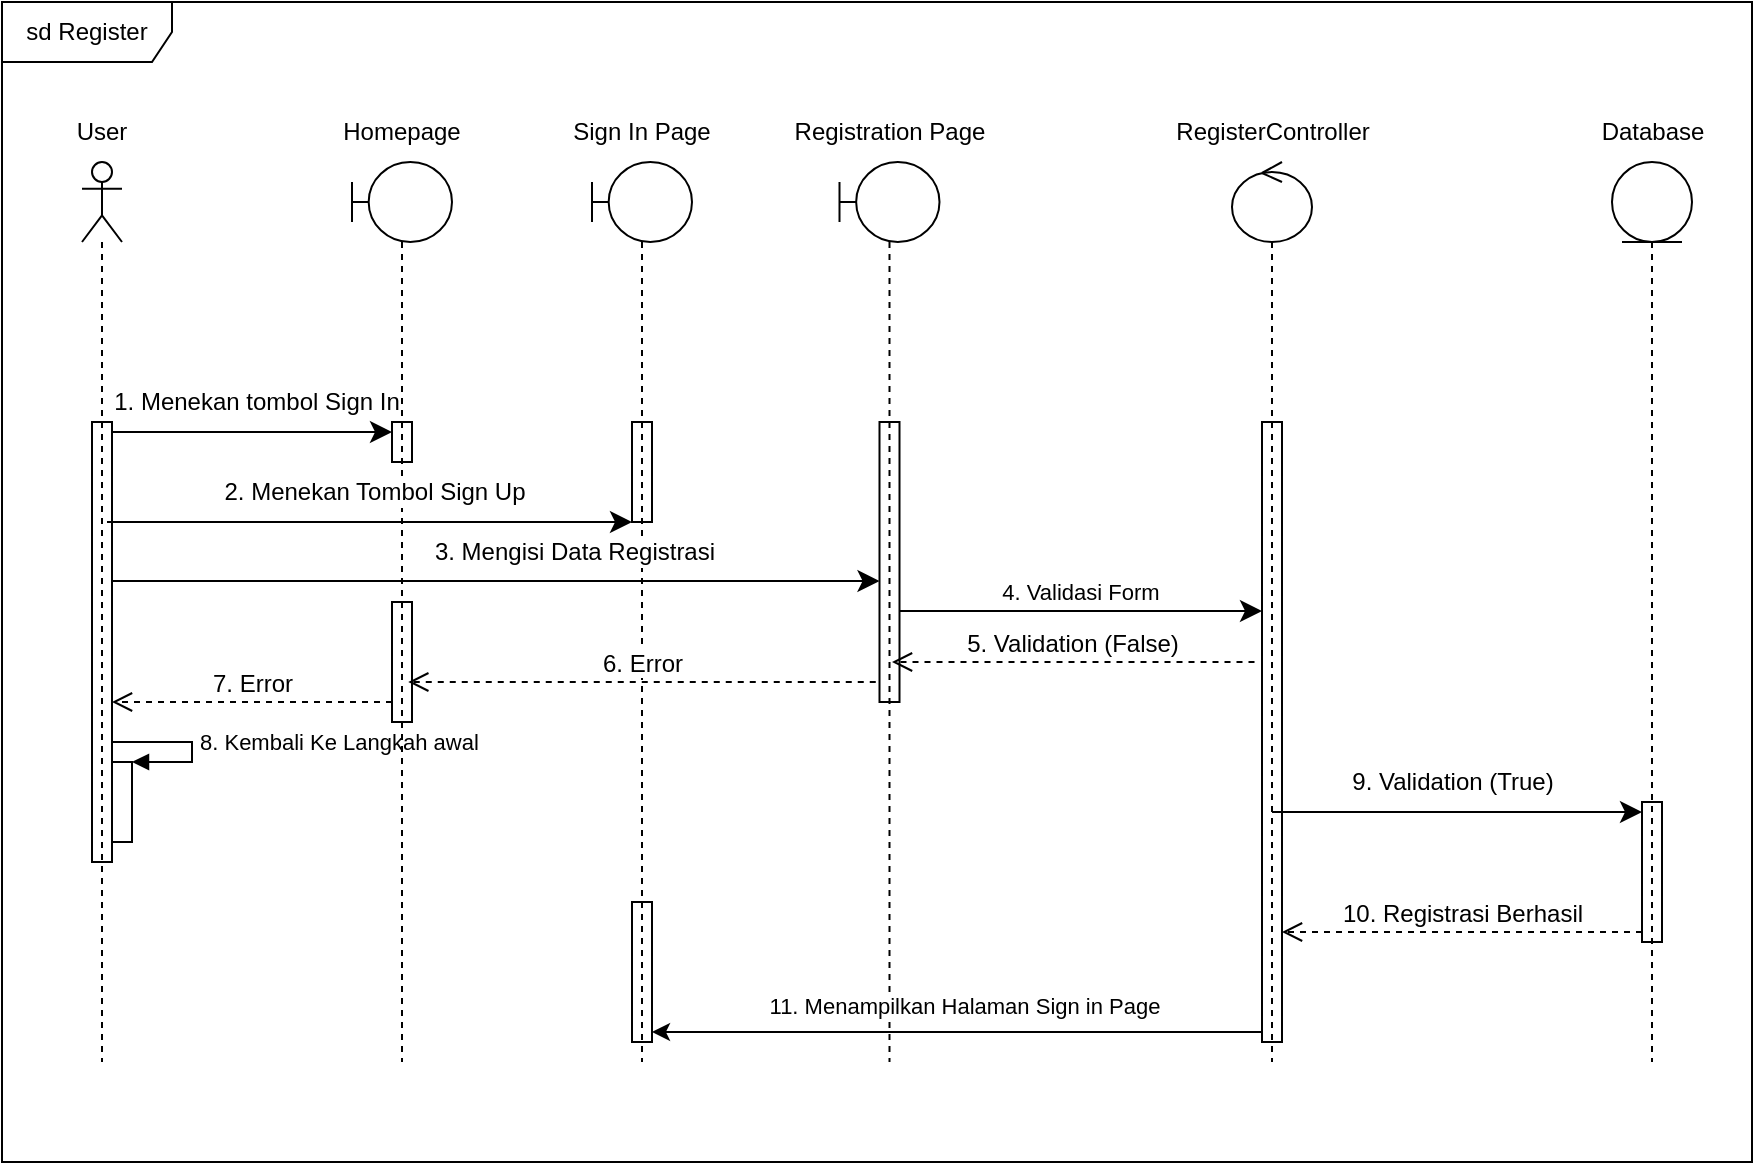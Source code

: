 <mxfile version="26.2.12" pages="4">
  <diagram name="Page-1" id="TAQnq3kzfneEbVBHUY5p">
    <mxGraphModel dx="1291" dy="715" grid="1" gridSize="10" guides="1" tooltips="1" connect="1" arrows="1" fold="1" page="1" pageScale="1" pageWidth="850" pageHeight="1100" math="0" shadow="0">
      <root>
        <mxCell id="0" />
        <mxCell id="1" parent="0" />
        <mxCell id="DA4GCvWIFsiB6wBwoX66-12" value="" style="shape=umlLifeline;perimeter=lifelinePerimeter;whiteSpace=wrap;html=1;container=1;dropTarget=0;collapsible=0;recursiveResize=0;outlineConnect=0;portConstraint=eastwest;newEdgeStyle={&quot;curved&quot;:0,&quot;rounded&quot;:0};participant=umlBoundary;strokeColor=light-dark(#000000,#000000);fillColor=none;" parent="1" vertex="1">
          <mxGeometry x="300" y="190" width="50" height="450" as="geometry" />
        </mxCell>
        <mxCell id="DA4GCvWIFsiB6wBwoX66-14" value="" style="html=1;points=[[0,0,0,0,5],[0,1,0,0,-5],[1,0,0,0,5],[1,1,0,0,-5]];perimeter=orthogonalPerimeter;outlineConnect=0;targetShapes=umlLifeline;portConstraint=eastwest;newEdgeStyle={&quot;curved&quot;:0,&quot;rounded&quot;:0};fillColor=none;" parent="DA4GCvWIFsiB6wBwoX66-12" vertex="1">
          <mxGeometry x="20" y="130" width="10" height="50" as="geometry" />
        </mxCell>
        <mxCell id="Kd7_n3Mi1dB5_8vD8Iv0-19" value="" style="shape=umlLifeline;perimeter=lifelinePerimeter;whiteSpace=wrap;html=1;container=1;dropTarget=0;collapsible=0;recursiveResize=0;outlineConnect=0;portConstraint=eastwest;newEdgeStyle={&quot;curved&quot;:0,&quot;rounded&quot;:0};participant=umlActor;strokeColor=light-dark(#000000,#000000);fillColor=none;" parent="1" vertex="1">
          <mxGeometry x="45" y="190" width="20" height="450" as="geometry" />
        </mxCell>
        <mxCell id="iQeLM1-3DoPmlmmyjXH5-2" value="sd Register" style="shape=umlFrame;whiteSpace=wrap;html=1;pointerEvents=0;width=85;height=30;strokeColor=light-dark(#000000,#000000);fontColor=light-dark(#000000,#FFFFFF);movable=1;resizable=1;rotatable=1;deletable=1;editable=1;locked=0;connectable=1;" parent="1" vertex="1">
          <mxGeometry x="5" y="110" width="875" height="580" as="geometry" />
        </mxCell>
        <mxCell id="iOsQXkImb65fX7CqrOVJ-7" style="edgeStyle=none;curved=0;rounded=0;orthogonalLoop=1;jettySize=auto;html=1;fontSize=12;startSize=8;endSize=8;fontColor=light-dark(#000000,#000000);strokeColor=light-dark(#000000,#000000);" parent="1" edge="1">
          <mxGeometry relative="1" as="geometry">
            <mxPoint x="60" y="399.5" as="sourcePoint" />
            <mxPoint x="443.75" y="399.5" as="targetPoint" />
          </mxGeometry>
        </mxCell>
        <mxCell id="iOsQXkImb65fX7CqrOVJ-8" value="3. Mengisi Data Registrasi" style="edgeLabel;html=1;align=center;verticalAlign=middle;resizable=0;points=[];fontSize=12;fontColor=light-dark(#000000,#000000);labelBackgroundColor=light-dark(#FFFFFF,#FFFFFF);" parent="iOsQXkImb65fX7CqrOVJ-7" vertex="1" connectable="0">
          <mxGeometry x="0.018" y="-2" relative="1" as="geometry">
            <mxPoint x="35" y="-17" as="offset" />
          </mxGeometry>
        </mxCell>
        <mxCell id="iQeLM1-3DoPmlmmyjXH5-4" value="" style="html=1;points=[[0,0,0,0,5],[0,1,0,0,-5],[1,0,0,0,5],[1,1,0,0,-5]];perimeter=orthogonalPerimeter;outlineConnect=0;targetShapes=umlLifeline;portConstraint=eastwest;newEdgeStyle={&quot;curved&quot;:0,&quot;rounded&quot;:0};strokeColor=light-dark(#000000,#000000);fillColor=none;" parent="1" vertex="1">
          <mxGeometry x="50" y="320" width="10" height="220" as="geometry" />
        </mxCell>
        <mxCell id="iQeLM1-3DoPmlmmyjXH5-12" value="" style="shape=umlLifeline;perimeter=lifelinePerimeter;whiteSpace=wrap;html=1;container=1;dropTarget=0;collapsible=0;recursiveResize=0;outlineConnect=0;portConstraint=eastwest;newEdgeStyle={&quot;curved&quot;:0,&quot;rounded&quot;:0};participant=umlBoundary;strokeColor=light-dark(#000000,#000000);fillColor=none;" parent="1" vertex="1">
          <mxGeometry x="423.75" y="190" width="50" height="450" as="geometry" />
        </mxCell>
        <mxCell id="iOsQXkImb65fX7CqrOVJ-1" value="" style="html=1;points=[[0,0,0,0,5],[0,1,0,0,-5],[1,0,0,0,5],[1,1,0,0,-5]];perimeter=orthogonalPerimeter;outlineConnect=0;targetShapes=umlLifeline;portConstraint=eastwest;newEdgeStyle={&quot;curved&quot;:0,&quot;rounded&quot;:0};fillColor=none;" parent="iQeLM1-3DoPmlmmyjXH5-12" vertex="1">
          <mxGeometry x="20" y="130" width="10" height="140" as="geometry" />
        </mxCell>
        <mxCell id="iOsQXkImb65fX7CqrOVJ-4" value="Registration Page" style="text;html=1;align=center;verticalAlign=middle;whiteSpace=wrap;rounded=0;fontColor=light-dark(#000000,#000000);" parent="1" vertex="1">
          <mxGeometry x="400" y="160" width="97.5" height="30" as="geometry" />
        </mxCell>
        <mxCell id="iOsQXkImb65fX7CqrOVJ-6" value="RegisterController" style="text;html=1;align=center;verticalAlign=middle;whiteSpace=wrap;rounded=0;fontColor=light-dark(#000000,#000000);" parent="1" vertex="1">
          <mxGeometry x="593.75" y="160" width="92.5" height="30" as="geometry" />
        </mxCell>
        <mxCell id="iOsQXkImb65fX7CqrOVJ-9" style="edgeStyle=none;curved=0;rounded=0;orthogonalLoop=1;jettySize=auto;html=1;fontSize=12;startSize=8;endSize=8;strokeColor=light-dark(#000000,#000000);fontColor=light-dark(#000000,#000000);labelBackgroundColor=light-dark(#FFFFFF,#FFFFFF);" parent="1" edge="1">
          <mxGeometry relative="1" as="geometry">
            <mxPoint x="453.75" y="414.5" as="sourcePoint" />
            <mxPoint x="635" y="414.5" as="targetPoint" />
          </mxGeometry>
        </mxCell>
        <mxCell id="Kd7_n3Mi1dB5_8vD8Iv0-7" value="4. Validasi Form" style="edgeLabel;html=1;align=center;verticalAlign=middle;resizable=0;points=[];fontColor=light-dark(#000000,#000000);labelBackgroundColor=light-dark(#FFFFFF,#FFFFFF);" parent="iOsQXkImb65fX7CqrOVJ-9" vertex="1" connectable="0">
          <mxGeometry x="-0.084" y="1" relative="1" as="geometry">
            <mxPoint x="7" y="-9" as="offset" />
          </mxGeometry>
        </mxCell>
        <mxCell id="iOsQXkImb65fX7CqrOVJ-17" value="5. Validation (False)" style="html=1;verticalAlign=bottom;endArrow=open;dashed=1;endSize=8;curved=0;rounded=0;fontSize=12;fontColor=light-dark(#000000,#000000);labelBackgroundColor=light-dark(#FFFFFF,#FFFFFF);strokeColor=light-dark(#000000,#000000);" parent="1" edge="1">
          <mxGeometry x="0.002" relative="1" as="geometry">
            <mxPoint x="631.25" y="440" as="sourcePoint" />
            <mxPoint x="450" y="440" as="targetPoint" />
            <mxPoint as="offset" />
          </mxGeometry>
        </mxCell>
        <mxCell id="iOsQXkImb65fX7CqrOVJ-21" style="edgeStyle=none;curved=0;rounded=0;orthogonalLoop=1;jettySize=auto;html=1;fontSize=12;startSize=8;endSize=8;entryX=0;entryY=0;entryDx=0;entryDy=5;entryPerimeter=0;fontColor=light-dark(#000000,#000000);labelBackgroundColor=light-dark(#FFFFFF,#FFFFFF);strokeColor=light-dark(#000000,#000000);" parent="1" source="Kd7_n3Mi1dB5_8vD8Iv0-3" target="Kd7_n3Mi1dB5_8vD8Iv0-5" edge="1">
          <mxGeometry relative="1" as="geometry">
            <mxPoint x="673.75" y="520" as="sourcePoint" />
            <mxPoint x="908.25" y="520" as="targetPoint" />
          </mxGeometry>
        </mxCell>
        <mxCell id="iOsQXkImb65fX7CqrOVJ-22" value="9. Validation (True)" style="edgeLabel;html=1;align=center;verticalAlign=middle;resizable=0;points=[];fontSize=12;labelBackgroundColor=light-dark(#FFFFFF,#FFFFFF);fontColor=light-dark(#000000,#000000);" parent="iOsQXkImb65fX7CqrOVJ-21" vertex="1" connectable="0">
          <mxGeometry x="-0.096" y="-1" relative="1" as="geometry">
            <mxPoint x="6" y="-16" as="offset" />
          </mxGeometry>
        </mxCell>
        <mxCell id="iOsQXkImb65fX7CqrOVJ-23" value="10. Registrasi Berhasil" style="html=1;verticalAlign=bottom;endArrow=open;dashed=1;endSize=8;curved=0;rounded=0;fontSize=12;exitX=0;exitY=1;exitDx=0;exitDy=-5;exitPerimeter=0;strokeColor=light-dark(#000000,#000000);fontColor=light-dark(#000000,#000000);labelBackgroundColor=light-dark(#FFFFFF,#FFFFFF);" parent="1" source="Kd7_n3Mi1dB5_8vD8Iv0-5" target="Kd7_n3Mi1dB5_8vD8Iv0-6" edge="1">
          <mxGeometry relative="1" as="geometry">
            <mxPoint x="913.75" y="560" as="sourcePoint" />
            <mxPoint x="773.75" y="560" as="targetPoint" />
          </mxGeometry>
        </mxCell>
        <mxCell id="iOsQXkImb65fX7CqrOVJ-29" value="7. Error" style="html=1;verticalAlign=bottom;endArrow=open;dashed=1;endSize=8;curved=0;rounded=0;fontSize=12;strokeColor=light-dark(#000000,#000000);fontColor=light-dark(#000000,#000000);labelBackgroundColor=light-dark(#FFFFFF,#FFFFFF);" parent="1" edge="1">
          <mxGeometry relative="1" as="geometry">
            <mxPoint x="200" y="460" as="sourcePoint" />
            <mxPoint x="60" y="460" as="targetPoint" />
          </mxGeometry>
        </mxCell>
        <mxCell id="Kd7_n3Mi1dB5_8vD8Iv0-1" value="" style="html=1;points=[[0,0,0,0,5],[0,1,0,0,-5],[1,0,0,0,5],[1,1,0,0,-5]];perimeter=orthogonalPerimeter;outlineConnect=0;targetShapes=umlLifeline;portConstraint=eastwest;newEdgeStyle={&quot;curved&quot;:0,&quot;rounded&quot;:0};strokeColor=light-dark(#000000,#000000);" parent="1" vertex="1">
          <mxGeometry x="60" y="490" width="10" height="40" as="geometry" />
        </mxCell>
        <mxCell id="Kd7_n3Mi1dB5_8vD8Iv0-2" value="8. Kembali Ke Langkah awal" style="html=1;align=left;spacingLeft=2;endArrow=block;rounded=0;edgeStyle=orthogonalEdgeStyle;curved=0;rounded=0;fontColor=light-dark(#000000,#000000);labelBackgroundColor=light-dark(#FFFFFF,#FFFFFF);strokeColor=light-dark(#000000,#000000);" parent="1" edge="1">
          <mxGeometry relative="1" as="geometry">
            <mxPoint x="60" y="480" as="sourcePoint" />
            <Array as="points">
              <mxPoint x="100" y="480" />
              <mxPoint x="100" y="490" />
            </Array>
            <mxPoint x="70" y="490" as="targetPoint" />
          </mxGeometry>
        </mxCell>
        <mxCell id="Kd7_n3Mi1dB5_8vD8Iv0-3" value="" style="shape=umlLifeline;perimeter=lifelinePerimeter;whiteSpace=wrap;html=1;container=1;dropTarget=0;collapsible=0;recursiveResize=0;outlineConnect=0;portConstraint=eastwest;newEdgeStyle={&quot;curved&quot;:0,&quot;rounded&quot;:0};participant=umlControl;strokeColor=light-dark(#000000,#000000);fillColor=none;" parent="1" vertex="1">
          <mxGeometry x="620" y="190" width="40" height="450" as="geometry" />
        </mxCell>
        <mxCell id="Kd7_n3Mi1dB5_8vD8Iv0-6" value="" style="html=1;points=[[0,0,0,0,5],[0,1,0,0,-5],[1,0,0,0,5],[1,1,0,0,-5]];perimeter=orthogonalPerimeter;outlineConnect=0;targetShapes=umlLifeline;portConstraint=eastwest;newEdgeStyle={&quot;curved&quot;:0,&quot;rounded&quot;:0};strokeColor=light-dark(#000000,#000000);fillColor=none;" parent="Kd7_n3Mi1dB5_8vD8Iv0-3" vertex="1">
          <mxGeometry x="15" y="130" width="10" height="310" as="geometry" />
        </mxCell>
        <mxCell id="Kd7_n3Mi1dB5_8vD8Iv0-4" value="" style="shape=umlLifeline;perimeter=lifelinePerimeter;whiteSpace=wrap;html=1;container=1;dropTarget=0;collapsible=0;recursiveResize=0;outlineConnect=0;portConstraint=eastwest;newEdgeStyle={&quot;curved&quot;:0,&quot;rounded&quot;:0};participant=umlEntity;strokeColor=light-dark(#000000,#000000);fillColor=none;" parent="1" vertex="1">
          <mxGeometry x="810" y="190" width="40" height="450" as="geometry" />
        </mxCell>
        <mxCell id="Kd7_n3Mi1dB5_8vD8Iv0-5" value="" style="html=1;points=[[0,0,0,0,5],[0,1,0,0,-5],[1,0,0,0,5],[1,1,0,0,-5]];perimeter=orthogonalPerimeter;outlineConnect=0;targetShapes=umlLifeline;portConstraint=eastwest;newEdgeStyle={&quot;curved&quot;:0,&quot;rounded&quot;:0};strokeColor=light-dark(#000000,#000000);fillColor=none;" parent="Kd7_n3Mi1dB5_8vD8Iv0-4" vertex="1">
          <mxGeometry x="15" y="320" width="10" height="70" as="geometry" />
        </mxCell>
        <mxCell id="Kd7_n3Mi1dB5_8vD8Iv0-8" value="Database" style="text;html=1;align=center;verticalAlign=middle;whiteSpace=wrap;rounded=0;fontColor=light-dark(#000000,#000000);" parent="1" vertex="1">
          <mxGeometry x="783.75" y="160" width="92.5" height="30" as="geometry" />
        </mxCell>
        <mxCell id="Kd7_n3Mi1dB5_8vD8Iv0-16" style="edgeStyle=orthogonalEdgeStyle;rounded=0;orthogonalLoop=1;jettySize=auto;html=1;curved=0;exitX=0;exitY=1;exitDx=0;exitDy=-5;exitPerimeter=0;entryX=1;entryY=1;entryDx=0;entryDy=-5;entryPerimeter=0;strokeColor=light-dark(#000000,#000000);" parent="1" source="Kd7_n3Mi1dB5_8vD8Iv0-6" target="Nq0-rY1Qn34CHEfjGjPh-2" edge="1">
          <mxGeometry relative="1" as="geometry" />
        </mxCell>
        <mxCell id="Kd7_n3Mi1dB5_8vD8Iv0-18" value="11. Menampilkan Halaman Sign in Page" style="edgeLabel;html=1;align=center;verticalAlign=middle;resizable=0;points=[];labelBackgroundColor=light-dark(#FFFFFF,#FFFFFF);fontColor=light-dark(#000000,#000000);" parent="Kd7_n3Mi1dB5_8vD8Iv0-16" vertex="1" connectable="0">
          <mxGeometry x="0.008" y="1" relative="1" as="geometry">
            <mxPoint x="4" y="-14" as="offset" />
          </mxGeometry>
        </mxCell>
        <mxCell id="Kd7_n3Mi1dB5_8vD8Iv0-20" value="User" style="text;html=1;align=center;verticalAlign=middle;whiteSpace=wrap;rounded=0;fontColor=light-dark(#000000,#000000);" parent="1" vertex="1">
          <mxGeometry x="6.25" y="160" width="97.5" height="30" as="geometry" />
        </mxCell>
        <mxCell id="DA4GCvWIFsiB6wBwoX66-1" value="" style="shape=umlLifeline;perimeter=lifelinePerimeter;whiteSpace=wrap;html=1;container=1;dropTarget=0;collapsible=0;recursiveResize=0;outlineConnect=0;portConstraint=eastwest;newEdgeStyle={&quot;curved&quot;:0,&quot;rounded&quot;:0};participant=umlBoundary;strokeColor=light-dark(#000000,#000000);fillColor=none;" parent="1" vertex="1">
          <mxGeometry x="180" y="190" width="50" height="450" as="geometry" />
        </mxCell>
        <mxCell id="DA4GCvWIFsiB6wBwoX66-2" value="" style="html=1;points=[[0,0,0,0,5],[0,1,0,0,-5],[1,0,0,0,5],[1,1,0,0,-5]];perimeter=orthogonalPerimeter;outlineConnect=0;targetShapes=umlLifeline;portConstraint=eastwest;newEdgeStyle={&quot;curved&quot;:0,&quot;rounded&quot;:0};fillColor=none;" parent="DA4GCvWIFsiB6wBwoX66-1" vertex="1">
          <mxGeometry x="20" y="220" width="10" height="60" as="geometry" />
        </mxCell>
        <mxCell id="DA4GCvWIFsiB6wBwoX66-4" value="" style="html=1;points=[[0,0,0,0,5],[0,1,0,0,-5],[1,0,0,0,5],[1,1,0,0,-5]];perimeter=orthogonalPerimeter;outlineConnect=0;targetShapes=umlLifeline;portConstraint=eastwest;newEdgeStyle={&quot;curved&quot;:0,&quot;rounded&quot;:0};fillColor=none;" parent="DA4GCvWIFsiB6wBwoX66-1" vertex="1">
          <mxGeometry x="20" y="130" width="10" height="20" as="geometry" />
        </mxCell>
        <mxCell id="DA4GCvWIFsiB6wBwoX66-3" value="6. Error" style="html=1;verticalAlign=bottom;endArrow=open;dashed=1;endSize=8;curved=0;rounded=0;fontSize=12;strokeColor=light-dark(#000000,#000000);fontColor=light-dark(#000000,#000000);labelBackgroundColor=light-dark(#FFFFFF,#FFFFFF);" parent="1" edge="1">
          <mxGeometry relative="1" as="geometry">
            <mxPoint x="441.88" y="450" as="sourcePoint" />
            <mxPoint x="208.13" y="450" as="targetPoint" />
          </mxGeometry>
        </mxCell>
        <mxCell id="DA4GCvWIFsiB6wBwoX66-5" style="edgeStyle=none;curved=0;rounded=0;orthogonalLoop=1;jettySize=auto;html=1;fontSize=12;startSize=8;endSize=8;fontColor=light-dark(#000000,#000000);strokeColor=light-dark(#000000,#000000);exitX=1;exitY=0;exitDx=0;exitDy=5;exitPerimeter=0;entryX=0;entryY=0;entryDx=0;entryDy=5;entryPerimeter=0;" parent="1" source="iQeLM1-3DoPmlmmyjXH5-4" target="DA4GCvWIFsiB6wBwoX66-4" edge="1">
          <mxGeometry relative="1" as="geometry">
            <mxPoint x="80" y="330" as="sourcePoint" />
            <mxPoint x="180" y="340" as="targetPoint" />
          </mxGeometry>
        </mxCell>
        <mxCell id="DA4GCvWIFsiB6wBwoX66-6" value="1. Menekan tombol Sign In" style="edgeLabel;html=1;align=center;verticalAlign=middle;resizable=0;points=[];fontSize=12;fontColor=light-dark(#000000,#000000);labelBackgroundColor=light-dark(#FFFFFF,#FFFFFF);" parent="DA4GCvWIFsiB6wBwoX66-5" vertex="1" connectable="0">
          <mxGeometry x="0.018" y="-2" relative="1" as="geometry">
            <mxPoint y="-17" as="offset" />
          </mxGeometry>
        </mxCell>
        <mxCell id="DA4GCvWIFsiB6wBwoX66-7" value="Homepage" style="text;html=1;align=center;verticalAlign=middle;whiteSpace=wrap;rounded=0;fontColor=light-dark(#000000,#000000);" parent="1" vertex="1">
          <mxGeometry x="156.25" y="160" width="97.5" height="30" as="geometry" />
        </mxCell>
        <mxCell id="DA4GCvWIFsiB6wBwoX66-15" value="Sign In Page" style="text;html=1;align=center;verticalAlign=middle;whiteSpace=wrap;rounded=0;fontColor=light-dark(#000000,#000000);" parent="1" vertex="1">
          <mxGeometry x="276.25" y="160" width="97.5" height="30" as="geometry" />
        </mxCell>
        <mxCell id="DA4GCvWIFsiB6wBwoX66-16" style="edgeStyle=none;curved=0;rounded=0;orthogonalLoop=1;jettySize=auto;html=1;fontSize=12;startSize=8;endSize=8;fontColor=light-dark(#000000,#000000);strokeColor=light-dark(#000000,#000000);" parent="1" target="DA4GCvWIFsiB6wBwoX66-14" edge="1">
          <mxGeometry relative="1" as="geometry">
            <mxPoint x="57.5" y="370" as="sourcePoint" />
            <mxPoint x="352.5" y="370" as="targetPoint" />
          </mxGeometry>
        </mxCell>
        <mxCell id="DA4GCvWIFsiB6wBwoX66-17" value="2. Menekan Tombol Sign Up" style="edgeLabel;html=1;align=center;verticalAlign=middle;resizable=0;points=[];fontSize=12;fontColor=light-dark(#000000,#000000);labelBackgroundColor=light-dark(#FFFFFF,#FFFFFF);" parent="DA4GCvWIFsiB6wBwoX66-16" vertex="1" connectable="0">
          <mxGeometry x="0.018" y="-2" relative="1" as="geometry">
            <mxPoint y="-17" as="offset" />
          </mxGeometry>
        </mxCell>
        <mxCell id="Nq0-rY1Qn34CHEfjGjPh-2" value="" style="html=1;points=[[0,0,0,0,5],[0,1,0,0,-5],[1,0,0,0,5],[1,1,0,0,-5]];perimeter=orthogonalPerimeter;outlineConnect=0;targetShapes=umlLifeline;portConstraint=eastwest;newEdgeStyle={&quot;curved&quot;:0,&quot;rounded&quot;:0};strokeColor=light-dark(#000000,#000000);fillColor=none;" vertex="1" parent="1">
          <mxGeometry x="320" y="560" width="10" height="70" as="geometry" />
        </mxCell>
      </root>
    </mxGraphModel>
  </diagram>
  <diagram id="XL3WPjAu-VKslVZOJtTs" name="Page-2">
    <mxGraphModel dx="939" dy="1097" grid="1" gridSize="10" guides="1" tooltips="1" connect="1" arrows="1" fold="1" page="1" pageScale="1" pageWidth="850" pageHeight="1100" math="0" shadow="0">
      <root>
        <mxCell id="0" />
        <mxCell id="1" parent="0" />
        <mxCell id="8R-yL0RApLmhjHllztZO-1" value="" style="shape=umlLifeline;perimeter=lifelinePerimeter;whiteSpace=wrap;html=1;container=1;dropTarget=0;collapsible=0;recursiveResize=0;outlineConnect=0;portConstraint=eastwest;newEdgeStyle={&quot;curved&quot;:0,&quot;rounded&quot;:0};participant=umlActor;" parent="1" vertex="1">
          <mxGeometry x="45" y="190" width="20" height="450" as="geometry" />
        </mxCell>
        <mxCell id="8R-yL0RApLmhjHllztZO-2" value="sd Login" style="shape=umlFrame;whiteSpace=wrap;html=1;pointerEvents=0;width=85;height=30;" parent="1" vertex="1">
          <mxGeometry x="5" y="110" width="845" height="580" as="geometry" />
        </mxCell>
        <mxCell id="8R-yL0RApLmhjHllztZO-3" style="edgeStyle=none;curved=0;rounded=0;orthogonalLoop=1;jettySize=auto;html=1;exitX=1;exitY=0;exitDx=0;exitDy=5;exitPerimeter=0;fontSize=12;startSize=8;endSize=8;" parent="1" source="8R-yL0RApLmhjHllztZO-5" target="8R-yL0RApLmhjHllztZO-7" edge="1">
          <mxGeometry relative="1" as="geometry" />
        </mxCell>
        <mxCell id="8R-yL0RApLmhjHllztZO-4" value="1. Membuka Halaman Login" style="edgeLabel;html=1;align=center;verticalAlign=middle;resizable=0;points=[];fontSize=12;" parent="8R-yL0RApLmhjHllztZO-3" vertex="1" connectable="0">
          <mxGeometry x="0.018" y="-2" relative="1" as="geometry">
            <mxPoint y="-17" as="offset" />
          </mxGeometry>
        </mxCell>
        <mxCell id="8R-yL0RApLmhjHllztZO-5" value="" style="html=1;points=[[0,0,0,0,5],[0,1,0,0,-5],[1,0,0,0,5],[1,1,0,0,-5]];perimeter=orthogonalPerimeter;outlineConnect=0;targetShapes=umlLifeline;portConstraint=eastwest;newEdgeStyle={&quot;curved&quot;:0,&quot;rounded&quot;:0};" parent="1" vertex="1">
          <mxGeometry x="50" y="320" width="10" height="220" as="geometry" />
        </mxCell>
        <mxCell id="8R-yL0RApLmhjHllztZO-6" value="" style="shape=umlLifeline;perimeter=lifelinePerimeter;whiteSpace=wrap;html=1;container=1;dropTarget=0;collapsible=0;recursiveResize=0;outlineConnect=0;portConstraint=eastwest;newEdgeStyle={&quot;curved&quot;:0,&quot;rounded&quot;:0};participant=umlBoundary;" parent="1" vertex="1">
          <mxGeometry x="230" y="190" width="50" height="450" as="geometry" />
        </mxCell>
        <mxCell id="8R-yL0RApLmhjHllztZO-7" value="" style="html=1;points=[[0,0,0,0,5],[0,1,0,0,-5],[1,0,0,0,5],[1,1,0,0,-5]];perimeter=orthogonalPerimeter;outlineConnect=0;targetShapes=umlLifeline;portConstraint=eastwest;newEdgeStyle={&quot;curved&quot;:0,&quot;rounded&quot;:0};" parent="8R-yL0RApLmhjHllztZO-6" vertex="1">
          <mxGeometry x="20" y="130" width="10" height="170" as="geometry" />
        </mxCell>
        <mxCell id="8R-yL0RApLmhjHllztZO-8" value="Login Page" style="text;html=1;align=center;verticalAlign=middle;whiteSpace=wrap;rounded=0;" parent="1" vertex="1">
          <mxGeometry x="206.25" y="160" width="97.5" height="30" as="geometry" />
        </mxCell>
        <mxCell id="8R-yL0RApLmhjHllztZO-9" value="Login&amp;nbsp;Controller" style="text;html=1;align=center;verticalAlign=middle;whiteSpace=wrap;rounded=0;" parent="1" vertex="1">
          <mxGeometry x="400" y="160" width="92.5" height="30" as="geometry" />
        </mxCell>
        <mxCell id="8R-yL0RApLmhjHllztZO-10" style="edgeStyle=none;curved=0;rounded=0;orthogonalLoop=1;jettySize=auto;html=1;fontSize=12;startSize=8;endSize=8;" parent="1" edge="1">
          <mxGeometry relative="1" as="geometry">
            <mxPoint x="260" y="414.5" as="sourcePoint" />
            <mxPoint x="441.25" y="414.5" as="targetPoint" />
          </mxGeometry>
        </mxCell>
        <mxCell id="8R-yL0RApLmhjHllztZO-11" value="4. Mengirim data" style="edgeLabel;html=1;align=center;verticalAlign=middle;resizable=0;points=[];" parent="8R-yL0RApLmhjHllztZO-10" vertex="1" connectable="0">
          <mxGeometry x="-0.084" y="1" relative="1" as="geometry">
            <mxPoint x="7" y="-9" as="offset" />
          </mxGeometry>
        </mxCell>
        <mxCell id="8R-yL0RApLmhjHllztZO-12" value="5. Validation (False)" style="html=1;verticalAlign=bottom;endArrow=open;dashed=1;endSize=8;curved=0;rounded=0;fontSize=12;" parent="1" edge="1">
          <mxGeometry relative="1" as="geometry">
            <mxPoint x="441.25" y="450" as="sourcePoint" />
            <mxPoint x="260" y="450" as="targetPoint" />
          </mxGeometry>
        </mxCell>
        <mxCell id="8R-yL0RApLmhjHllztZO-13" style="edgeStyle=none;curved=0;rounded=0;orthogonalLoop=1;jettySize=auto;html=1;fontSize=12;startSize=8;endSize=8;entryX=0;entryY=0;entryDx=0;entryDy=5;entryPerimeter=0;" parent="1" source="8R-yL0RApLmhjHllztZO-19" target="8R-yL0RApLmhjHllztZO-22" edge="1">
          <mxGeometry relative="1" as="geometry">
            <mxPoint x="480" y="520" as="sourcePoint" />
            <mxPoint x="714.5" y="520" as="targetPoint" />
          </mxGeometry>
        </mxCell>
        <mxCell id="8R-yL0RApLmhjHllztZO-14" value="8. Validation (True)" style="edgeLabel;html=1;align=center;verticalAlign=middle;resizable=0;points=[];fontSize=12;" parent="8R-yL0RApLmhjHllztZO-13" vertex="1" connectable="0">
          <mxGeometry x="-0.096" y="-1" relative="1" as="geometry">
            <mxPoint x="6" y="-16" as="offset" />
          </mxGeometry>
        </mxCell>
        <mxCell id="8R-yL0RApLmhjHllztZO-15" value="9. Login Berhasil" style="html=1;verticalAlign=bottom;endArrow=open;dashed=1;endSize=8;curved=0;rounded=0;fontSize=12;exitX=0;exitY=1;exitDx=0;exitDy=-5;exitPerimeter=0;" parent="1" edge="1">
          <mxGeometry relative="1" as="geometry">
            <mxPoint x="631.25" y="549" as="sourcePoint" />
            <mxPoint x="451.25" y="549" as="targetPoint" />
          </mxGeometry>
        </mxCell>
        <mxCell id="8R-yL0RApLmhjHllztZO-16" value="6. Error" style="html=1;verticalAlign=bottom;endArrow=open;dashed=1;endSize=8;curved=0;rounded=0;fontSize=12;" parent="1" edge="1">
          <mxGeometry relative="1" as="geometry">
            <mxPoint x="250" y="460" as="sourcePoint" />
            <mxPoint x="60" y="460" as="targetPoint" />
          </mxGeometry>
        </mxCell>
        <mxCell id="8R-yL0RApLmhjHllztZO-17" value="" style="html=1;points=[[0,0,0,0,5],[0,1,0,0,-5],[1,0,0,0,5],[1,1,0,0,-5]];perimeter=orthogonalPerimeter;outlineConnect=0;targetShapes=umlLifeline;portConstraint=eastwest;newEdgeStyle={&quot;curved&quot;:0,&quot;rounded&quot;:0};" parent="1" vertex="1">
          <mxGeometry x="60" y="490" width="10" height="40" as="geometry" />
        </mxCell>
        <mxCell id="8R-yL0RApLmhjHllztZO-18" value="7. Kembali Ke Langkah awal" style="html=1;align=left;spacingLeft=2;endArrow=block;rounded=0;edgeStyle=orthogonalEdgeStyle;curved=0;rounded=0;" parent="1" edge="1">
          <mxGeometry relative="1" as="geometry">
            <mxPoint x="60" y="480" as="sourcePoint" />
            <Array as="points">
              <mxPoint x="100" y="480" />
              <mxPoint x="100" y="490" />
            </Array>
            <mxPoint x="70" y="490" as="targetPoint" />
          </mxGeometry>
        </mxCell>
        <mxCell id="8R-yL0RApLmhjHllztZO-19" value="" style="shape=umlLifeline;perimeter=lifelinePerimeter;whiteSpace=wrap;html=1;container=1;dropTarget=0;collapsible=0;recursiveResize=0;outlineConnect=0;portConstraint=eastwest;newEdgeStyle={&quot;curved&quot;:0,&quot;rounded&quot;:0};participant=umlControl;" parent="1" vertex="1">
          <mxGeometry x="426.25" y="190" width="40" height="450" as="geometry" />
        </mxCell>
        <mxCell id="8R-yL0RApLmhjHllztZO-20" value="" style="html=1;points=[[0,0,0,0,5],[0,1,0,0,-5],[1,0,0,0,5],[1,1,0,0,-5]];perimeter=orthogonalPerimeter;outlineConnect=0;targetShapes=umlLifeline;portConstraint=eastwest;newEdgeStyle={&quot;curved&quot;:0,&quot;rounded&quot;:0};" parent="8R-yL0RApLmhjHllztZO-19" vertex="1">
          <mxGeometry x="15" y="130" width="10" height="310" as="geometry" />
        </mxCell>
        <mxCell id="8R-yL0RApLmhjHllztZO-21" value="" style="shape=umlLifeline;perimeter=lifelinePerimeter;whiteSpace=wrap;html=1;container=1;dropTarget=0;collapsible=0;recursiveResize=0;outlineConnect=0;portConstraint=eastwest;newEdgeStyle={&quot;curved&quot;:0,&quot;rounded&quot;:0};participant=umlEntity;" parent="1" vertex="1">
          <mxGeometry x="616.25" y="190" width="40" height="450" as="geometry" />
        </mxCell>
        <mxCell id="8R-yL0RApLmhjHllztZO-22" value="" style="html=1;points=[[0,0,0,0,5],[0,1,0,0,-5],[1,0,0,0,5],[1,1,0,0,-5]];perimeter=orthogonalPerimeter;outlineConnect=0;targetShapes=umlLifeline;portConstraint=eastwest;newEdgeStyle={&quot;curved&quot;:0,&quot;rounded&quot;:0};" parent="8R-yL0RApLmhjHllztZO-21" vertex="1">
          <mxGeometry x="15" y="320" width="10" height="70" as="geometry" />
        </mxCell>
        <mxCell id="8R-yL0RApLmhjHllztZO-23" value="Database" style="text;html=1;align=center;verticalAlign=middle;whiteSpace=wrap;rounded=0;" parent="1" vertex="1">
          <mxGeometry x="590" y="160" width="92.5" height="30" as="geometry" />
        </mxCell>
        <mxCell id="8R-yL0RApLmhjHllztZO-24" value="" style="shape=umlLifeline;perimeter=lifelinePerimeter;whiteSpace=wrap;html=1;container=1;dropTarget=0;collapsible=0;recursiveResize=0;outlineConnect=0;portConstraint=eastwest;newEdgeStyle={&quot;curved&quot;:0,&quot;rounded&quot;:0};participant=umlBoundary;" parent="1" vertex="1">
          <mxGeometry x="790" y="190" width="50" height="450" as="geometry" />
        </mxCell>
        <mxCell id="8R-yL0RApLmhjHllztZO-25" value="" style="html=1;points=[[0,0,0,0,5],[0,1,0,0,-5],[1,0,0,0,5],[1,1,0,0,-5]];perimeter=orthogonalPerimeter;outlineConnect=0;targetShapes=umlLifeline;portConstraint=eastwest;newEdgeStyle={&quot;curved&quot;:0,&quot;rounded&quot;:0};" parent="8R-yL0RApLmhjHllztZO-24" vertex="1">
          <mxGeometry x="20" y="370" width="10" height="70" as="geometry" />
        </mxCell>
        <mxCell id="8R-yL0RApLmhjHllztZO-26" value="Homepage" style="text;html=1;align=center;verticalAlign=middle;whiteSpace=wrap;rounded=0;" parent="1" vertex="1">
          <mxGeometry x="768.75" y="160" width="92.5" height="30" as="geometry" />
        </mxCell>
        <mxCell id="8R-yL0RApLmhjHllztZO-27" style="edgeStyle=orthogonalEdgeStyle;rounded=0;orthogonalLoop=1;jettySize=auto;html=1;curved=0;exitX=1;exitY=1;exitDx=0;exitDy=-5;exitPerimeter=0;entryX=0;entryY=1;entryDx=0;entryDy=-5;entryPerimeter=0;" parent="1" source="8R-yL0RApLmhjHllztZO-20" target="8R-yL0RApLmhjHllztZO-25" edge="1">
          <mxGeometry relative="1" as="geometry" />
        </mxCell>
        <mxCell id="8R-yL0RApLmhjHllztZO-28" value="10. Menampilkan Homepage" style="edgeLabel;html=1;align=center;verticalAlign=middle;resizable=0;points=[];" parent="8R-yL0RApLmhjHllztZO-27" vertex="1" connectable="0">
          <mxGeometry x="0.008" y="1" relative="1" as="geometry">
            <mxPoint x="4" y="-14" as="offset" />
          </mxGeometry>
        </mxCell>
        <mxCell id="8R-yL0RApLmhjHllztZO-29" value="User" style="text;html=1;align=center;verticalAlign=middle;whiteSpace=wrap;rounded=0;" parent="1" vertex="1">
          <mxGeometry x="6.25" y="160" width="97.5" height="30" as="geometry" />
        </mxCell>
        <mxCell id="-N3tRv9uasJow3uVt5WV-1" style="edgeStyle=none;curved=0;rounded=0;orthogonalLoop=1;jettySize=auto;html=1;exitX=1;exitY=0;exitDx=0;exitDy=5;exitPerimeter=0;fontSize=12;startSize=8;endSize=8;" edge="1" parent="1">
          <mxGeometry relative="1" as="geometry">
            <mxPoint x="60" y="360" as="sourcePoint" />
            <mxPoint x="250" y="360" as="targetPoint" />
          </mxGeometry>
        </mxCell>
        <mxCell id="-N3tRv9uasJow3uVt5WV-2" value="2. Mengisi Email dan Password" style="edgeLabel;html=1;align=center;verticalAlign=middle;resizable=0;points=[];fontSize=12;" vertex="1" connectable="0" parent="-N3tRv9uasJow3uVt5WV-1">
          <mxGeometry x="0.018" y="-2" relative="1" as="geometry">
            <mxPoint y="-17" as="offset" />
          </mxGeometry>
        </mxCell>
        <mxCell id="-N3tRv9uasJow3uVt5WV-3" style="edgeStyle=none;curved=0;rounded=0;orthogonalLoop=1;jettySize=auto;html=1;exitX=1;exitY=0;exitDx=0;exitDy=5;exitPerimeter=0;fontSize=12;startSize=8;endSize=8;" edge="1" parent="1">
          <mxGeometry relative="1" as="geometry">
            <mxPoint x="60" y="390" as="sourcePoint" />
            <mxPoint x="250" y="390" as="targetPoint" />
          </mxGeometry>
        </mxCell>
        <mxCell id="-N3tRv9uasJow3uVt5WV-4" value="3. Menekan Tombol Login" style="edgeLabel;html=1;align=center;verticalAlign=middle;resizable=0;points=[];fontSize=12;" vertex="1" connectable="0" parent="-N3tRv9uasJow3uVt5WV-3">
          <mxGeometry x="0.018" y="-2" relative="1" as="geometry">
            <mxPoint y="-17" as="offset" />
          </mxGeometry>
        </mxCell>
      </root>
    </mxGraphModel>
  </diagram>
  <diagram id="gSSiehd9kkf1tAar0yCT" name="Page-3">
    <mxGraphModel dx="1426" dy="781" grid="1" gridSize="10" guides="1" tooltips="1" connect="1" arrows="1" fold="1" page="1" pageScale="1" pageWidth="850" pageHeight="1100" math="0" shadow="0">
      <root>
        <mxCell id="0" />
        <mxCell id="1" parent="0" />
        <mxCell id="p_jWwoezfF4QuuSNftYJ-1" value="" style="shape=umlLifeline;perimeter=lifelinePerimeter;whiteSpace=wrap;html=1;container=1;dropTarget=0;collapsible=0;recursiveResize=0;outlineConnect=0;portConstraint=eastwest;newEdgeStyle={&quot;curved&quot;:0,&quot;rounded&quot;:0};participant=umlActor;" vertex="1" parent="1">
          <mxGeometry x="45" y="190" width="20" height="450" as="geometry" />
        </mxCell>
        <mxCell id="p_jWwoezfF4QuuSNftYJ-2" value="sd Kelola Data Berita" style="shape=umlFrame;whiteSpace=wrap;html=1;pointerEvents=0;width=85;height=30;" vertex="1" parent="1">
          <mxGeometry x="5" y="110" width="845" height="580" as="geometry" />
        </mxCell>
        <mxCell id="p_jWwoezfF4QuuSNftYJ-3" style="edgeStyle=none;curved=0;rounded=0;orthogonalLoop=1;jettySize=auto;html=1;exitX=1;exitY=0;exitDx=0;exitDy=5;exitPerimeter=0;fontSize=12;startSize=8;endSize=8;" edge="1" parent="1" source="p_jWwoezfF4QuuSNftYJ-5" target="p_jWwoezfF4QuuSNftYJ-7">
          <mxGeometry relative="1" as="geometry" />
        </mxCell>
        <mxCell id="p_jWwoezfF4QuuSNftYJ-4" value="1. Membuka School News Page" style="edgeLabel;html=1;align=center;verticalAlign=middle;resizable=0;points=[];fontSize=12;" vertex="1" connectable="0" parent="p_jWwoezfF4QuuSNftYJ-3">
          <mxGeometry x="0.018" y="-2" relative="1" as="geometry">
            <mxPoint y="-17" as="offset" />
          </mxGeometry>
        </mxCell>
        <mxCell id="p_jWwoezfF4QuuSNftYJ-5" value="" style="html=1;points=[[0,0,0,0,5],[0,1,0,0,-5],[1,0,0,0,5],[1,1,0,0,-5]];perimeter=orthogonalPerimeter;outlineConnect=0;targetShapes=umlLifeline;portConstraint=eastwest;newEdgeStyle={&quot;curved&quot;:0,&quot;rounded&quot;:0};" vertex="1" parent="1">
          <mxGeometry x="50" y="320" width="10" height="220" as="geometry" />
        </mxCell>
        <mxCell id="p_jWwoezfF4QuuSNftYJ-6" value="" style="shape=umlLifeline;perimeter=lifelinePerimeter;whiteSpace=wrap;html=1;container=1;dropTarget=0;collapsible=0;recursiveResize=0;outlineConnect=0;portConstraint=eastwest;newEdgeStyle={&quot;curved&quot;:0,&quot;rounded&quot;:0};participant=umlBoundary;" vertex="1" parent="1">
          <mxGeometry x="230" y="190" width="50" height="450" as="geometry" />
        </mxCell>
        <mxCell id="p_jWwoezfF4QuuSNftYJ-7" value="" style="html=1;points=[[0,0,0,0,5],[0,1,0,0,-5],[1,0,0,0,5],[1,1,0,0,-5]];perimeter=orthogonalPerimeter;outlineConnect=0;targetShapes=umlLifeline;portConstraint=eastwest;newEdgeStyle={&quot;curved&quot;:0,&quot;rounded&quot;:0};" vertex="1" parent="p_jWwoezfF4QuuSNftYJ-6">
          <mxGeometry x="20" y="130" width="10" height="310" as="geometry" />
        </mxCell>
        <mxCell id="p_jWwoezfF4QuuSNftYJ-8" value="School News Page" style="text;html=1;align=center;verticalAlign=middle;whiteSpace=wrap;rounded=0;" vertex="1" parent="1">
          <mxGeometry x="206.25" y="160" width="97.5" height="30" as="geometry" />
        </mxCell>
        <mxCell id="p_jWwoezfF4QuuSNftYJ-9" value="School News Controller" style="text;html=1;align=center;verticalAlign=middle;whiteSpace=wrap;rounded=0;" vertex="1" parent="1">
          <mxGeometry x="490" y="160" width="92.5" height="30" as="geometry" />
        </mxCell>
        <mxCell id="p_jWwoezfF4QuuSNftYJ-10" style="edgeStyle=none;curved=0;rounded=0;orthogonalLoop=1;jettySize=auto;html=1;fontSize=12;startSize=8;endSize=8;" edge="1" parent="1" target="p_jWwoezfF4QuuSNftYJ-20">
          <mxGeometry relative="1" as="geometry">
            <mxPoint x="260" y="390" as="sourcePoint" />
            <mxPoint x="441.25" y="390" as="targetPoint" />
          </mxGeometry>
        </mxCell>
        <mxCell id="p_jWwoezfF4QuuSNftYJ-11" value="3. Mengirim data" style="edgeLabel;html=1;align=center;verticalAlign=middle;resizable=0;points=[];" vertex="1" connectable="0" parent="p_jWwoezfF4QuuSNftYJ-10">
          <mxGeometry x="-0.084" y="1" relative="1" as="geometry">
            <mxPoint x="7" y="-9" as="offset" />
          </mxGeometry>
        </mxCell>
        <mxCell id="p_jWwoezfF4QuuSNftYJ-12" value="4. Validation (False)" style="html=1;verticalAlign=bottom;endArrow=open;dashed=1;endSize=8;curved=0;rounded=0;fontSize=12;" edge="1" parent="1" source="p_jWwoezfF4QuuSNftYJ-20">
          <mxGeometry x="0.003" relative="1" as="geometry">
            <mxPoint x="441.25" y="440" as="sourcePoint" />
            <mxPoint x="260" y="440" as="targetPoint" />
            <mxPoint as="offset" />
          </mxGeometry>
        </mxCell>
        <mxCell id="p_jWwoezfF4QuuSNftYJ-13" style="edgeStyle=none;curved=0;rounded=0;orthogonalLoop=1;jettySize=auto;html=1;fontSize=12;startSize=8;endSize=8;entryX=0;entryY=0;entryDx=0;entryDy=5;entryPerimeter=0;" edge="1" parent="1" source="p_jWwoezfF4QuuSNftYJ-19" target="p_jWwoezfF4QuuSNftYJ-22">
          <mxGeometry relative="1" as="geometry">
            <mxPoint x="570" y="520" as="sourcePoint" />
            <mxPoint x="804.5" y="520" as="targetPoint" />
          </mxGeometry>
        </mxCell>
        <mxCell id="p_jWwoezfF4QuuSNftYJ-14" value="7. Validation (True)" style="edgeLabel;html=1;align=center;verticalAlign=middle;resizable=0;points=[];fontSize=12;" vertex="1" connectable="0" parent="p_jWwoezfF4QuuSNftYJ-13">
          <mxGeometry x="-0.096" y="-1" relative="1" as="geometry">
            <mxPoint x="6" y="-16" as="offset" />
          </mxGeometry>
        </mxCell>
        <mxCell id="p_jWwoezfF4QuuSNftYJ-15" value="8. Mengelola Data berhasil" style="html=1;verticalAlign=bottom;endArrow=open;dashed=1;endSize=8;curved=0;rounded=0;fontSize=12;exitX=0;exitY=1;exitDx=0;exitDy=-5;exitPerimeter=0;" edge="1" parent="1">
          <mxGeometry relative="1" as="geometry">
            <mxPoint x="721.25" y="549" as="sourcePoint" />
            <mxPoint x="541.25" y="549" as="targetPoint" />
          </mxGeometry>
        </mxCell>
        <mxCell id="p_jWwoezfF4QuuSNftYJ-16" value="5. Error" style="html=1;verticalAlign=bottom;endArrow=open;dashed=1;endSize=8;curved=0;rounded=0;fontSize=12;" edge="1" parent="1">
          <mxGeometry relative="1" as="geometry">
            <mxPoint x="250" y="460" as="sourcePoint" />
            <mxPoint x="60" y="460" as="targetPoint" />
            <mxPoint as="offset" />
          </mxGeometry>
        </mxCell>
        <mxCell id="p_jWwoezfF4QuuSNftYJ-17" value="" style="html=1;points=[[0,0,0,0,5],[0,1,0,0,-5],[1,0,0,0,5],[1,1,0,0,-5]];perimeter=orthogonalPerimeter;outlineConnect=0;targetShapes=umlLifeline;portConstraint=eastwest;newEdgeStyle={&quot;curved&quot;:0,&quot;rounded&quot;:0};" vertex="1" parent="1">
          <mxGeometry x="60" y="490" width="10" height="40" as="geometry" />
        </mxCell>
        <mxCell id="p_jWwoezfF4QuuSNftYJ-18" value="6. Kembali Ke Langkah awal" style="html=1;align=left;spacingLeft=2;endArrow=block;rounded=0;edgeStyle=orthogonalEdgeStyle;curved=0;rounded=0;" edge="1" parent="1">
          <mxGeometry relative="1" as="geometry">
            <mxPoint x="60" y="480" as="sourcePoint" />
            <Array as="points">
              <mxPoint x="100" y="480" />
              <mxPoint x="100" y="490" />
            </Array>
            <mxPoint x="70" y="490" as="targetPoint" />
          </mxGeometry>
        </mxCell>
        <mxCell id="p_jWwoezfF4QuuSNftYJ-19" value="" style="shape=umlLifeline;perimeter=lifelinePerimeter;whiteSpace=wrap;html=1;container=1;dropTarget=0;collapsible=0;recursiveResize=0;outlineConnect=0;portConstraint=eastwest;newEdgeStyle={&quot;curved&quot;:0,&quot;rounded&quot;:0};participant=umlControl;" vertex="1" parent="1">
          <mxGeometry x="516.25" y="190" width="40" height="450" as="geometry" />
        </mxCell>
        <mxCell id="p_jWwoezfF4QuuSNftYJ-20" value="" style="html=1;points=[[0,0,0,0,5],[0,1,0,0,-5],[1,0,0,0,5],[1,1,0,0,-5]];perimeter=orthogonalPerimeter;outlineConnect=0;targetShapes=umlLifeline;portConstraint=eastwest;newEdgeStyle={&quot;curved&quot;:0,&quot;rounded&quot;:0};" vertex="1" parent="p_jWwoezfF4QuuSNftYJ-19">
          <mxGeometry x="15" y="130" width="10" height="310" as="geometry" />
        </mxCell>
        <mxCell id="p_jWwoezfF4QuuSNftYJ-21" value="" style="shape=umlLifeline;perimeter=lifelinePerimeter;whiteSpace=wrap;html=1;container=1;dropTarget=0;collapsible=0;recursiveResize=0;outlineConnect=0;portConstraint=eastwest;newEdgeStyle={&quot;curved&quot;:0,&quot;rounded&quot;:0};participant=umlEntity;" vertex="1" parent="1">
          <mxGeometry x="706.25" y="190" width="40" height="450" as="geometry" />
        </mxCell>
        <mxCell id="p_jWwoezfF4QuuSNftYJ-22" value="" style="html=1;points=[[0,0,0,0,5],[0,1,0,0,-5],[1,0,0,0,5],[1,1,0,0,-5]];perimeter=orthogonalPerimeter;outlineConnect=0;targetShapes=umlLifeline;portConstraint=eastwest;newEdgeStyle={&quot;curved&quot;:0,&quot;rounded&quot;:0};" vertex="1" parent="p_jWwoezfF4QuuSNftYJ-21">
          <mxGeometry x="15" y="320" width="10" height="70" as="geometry" />
        </mxCell>
        <mxCell id="p_jWwoezfF4QuuSNftYJ-23" value="Database" style="text;html=1;align=center;verticalAlign=middle;whiteSpace=wrap;rounded=0;" vertex="1" parent="1">
          <mxGeometry x="680" y="160" width="92.5" height="30" as="geometry" />
        </mxCell>
        <mxCell id="p_jWwoezfF4QuuSNftYJ-27" style="edgeStyle=orthogonalEdgeStyle;rounded=0;orthogonalLoop=1;jettySize=auto;html=1;curved=0;exitX=0;exitY=1;exitDx=0;exitDy=-5;exitPerimeter=0;entryX=1;entryY=1;entryDx=0;entryDy=-5;entryPerimeter=0;dashed=1;endArrow=open;endFill=0;" edge="1" parent="1">
          <mxGeometry relative="1" as="geometry">
            <mxPoint x="531.25" y="590" as="sourcePoint" />
            <mxPoint x="260" y="590" as="targetPoint" />
          </mxGeometry>
        </mxCell>
        <mxCell id="p_jWwoezfF4QuuSNftYJ-28" value="9. Menampilkan School News dengan perubahan" style="edgeLabel;html=1;align=center;verticalAlign=middle;resizable=0;points=[];" vertex="1" connectable="0" parent="p_jWwoezfF4QuuSNftYJ-27">
          <mxGeometry x="0.008" y="1" relative="1" as="geometry">
            <mxPoint x="4" y="-14" as="offset" />
          </mxGeometry>
        </mxCell>
        <mxCell id="p_jWwoezfF4QuuSNftYJ-29" value="User" style="text;html=1;align=center;verticalAlign=middle;whiteSpace=wrap;rounded=0;" vertex="1" parent="1">
          <mxGeometry x="6.25" y="160" width="97.5" height="30" as="geometry" />
        </mxCell>
        <mxCell id="p_jWwoezfF4QuuSNftYJ-30" style="edgeStyle=none;curved=0;rounded=0;orthogonalLoop=1;jettySize=auto;html=1;exitX=1;exitY=0;exitDx=0;exitDy=5;exitPerimeter=0;fontSize=12;startSize=8;endSize=8;" edge="1" parent="1">
          <mxGeometry relative="1" as="geometry">
            <mxPoint x="60" y="360" as="sourcePoint" />
            <mxPoint x="250" y="360" as="targetPoint" />
          </mxGeometry>
        </mxCell>
        <mxCell id="p_jWwoezfF4QuuSNftYJ-31" value="2. Mengelola Data" style="edgeLabel;html=1;align=center;verticalAlign=middle;resizable=0;points=[];fontSize=12;" vertex="1" connectable="0" parent="p_jWwoezfF4QuuSNftYJ-30">
          <mxGeometry x="0.018" y="-2" relative="1" as="geometry">
            <mxPoint y="-17" as="offset" />
          </mxGeometry>
        </mxCell>
      </root>
    </mxGraphModel>
  </diagram>
  <diagram id="1IRv99B8yn8WrRQH_zwO" name="Page-4">
    <mxGraphModel dx="654" dy="1186" grid="1" gridSize="10" guides="1" tooltips="1" connect="1" arrows="1" fold="1" page="1" pageScale="1" pageWidth="850" pageHeight="1100" math="0" shadow="0">
      <root>
        <mxCell id="0" />
        <mxCell id="1" parent="0" />
        <mxCell id="FT05HMBDVslBIvREuwiY-1" value="" style="shape=umlLifeline;perimeter=lifelinePerimeter;whiteSpace=wrap;html=1;container=1;dropTarget=0;collapsible=0;recursiveResize=0;outlineConnect=0;portConstraint=eastwest;newEdgeStyle={&quot;curved&quot;:0,&quot;rounded&quot;:0};participant=umlActor;" parent="1" vertex="1">
          <mxGeometry x="45" y="190" width="20" height="450" as="geometry" />
        </mxCell>
        <mxCell id="FT05HMBDVslBIvREuwiY-2" value="sd Kelola Data User" style="shape=umlFrame;whiteSpace=wrap;html=1;pointerEvents=0;width=85;height=30;" parent="1" vertex="1">
          <mxGeometry x="5" y="110" width="845" height="580" as="geometry" />
        </mxCell>
        <mxCell id="FT05HMBDVslBIvREuwiY-3" style="edgeStyle=none;curved=0;rounded=0;orthogonalLoop=1;jettySize=auto;html=1;exitX=1;exitY=0;exitDx=0;exitDy=5;exitPerimeter=0;fontSize=12;startSize=8;endSize=8;" parent="1" source="FT05HMBDVslBIvREuwiY-5" target="FT05HMBDVslBIvREuwiY-7" edge="1">
          <mxGeometry relative="1" as="geometry" />
        </mxCell>
        <mxCell id="FT05HMBDVslBIvREuwiY-4" value="1. Membuka Halaman Kepsek" style="edgeLabel;html=1;align=center;verticalAlign=middle;resizable=0;points=[];fontSize=12;" parent="FT05HMBDVslBIvREuwiY-3" vertex="1" connectable="0">
          <mxGeometry x="0.018" y="-2" relative="1" as="geometry">
            <mxPoint y="-17" as="offset" />
          </mxGeometry>
        </mxCell>
        <mxCell id="FT05HMBDVslBIvREuwiY-5" value="" style="html=1;points=[[0,0,0,0,5],[0,1,0,0,-5],[1,0,0,0,5],[1,1,0,0,-5]];perimeter=orthogonalPerimeter;outlineConnect=0;targetShapes=umlLifeline;portConstraint=eastwest;newEdgeStyle={&quot;curved&quot;:0,&quot;rounded&quot;:0};" parent="1" vertex="1">
          <mxGeometry x="50" y="320" width="10" height="220" as="geometry" />
        </mxCell>
        <mxCell id="FT05HMBDVslBIvREuwiY-6" value="" style="shape=umlLifeline;perimeter=lifelinePerimeter;whiteSpace=wrap;html=1;container=1;dropTarget=0;collapsible=0;recursiveResize=0;outlineConnect=0;portConstraint=eastwest;newEdgeStyle={&quot;curved&quot;:0,&quot;rounded&quot;:0};participant=umlBoundary;strokeColor=light-dark(#000000,#000000);" parent="1" vertex="1">
          <mxGeometry x="230" y="190" width="50" height="450" as="geometry" />
        </mxCell>
        <mxCell id="FT05HMBDVslBIvREuwiY-7" value="" style="html=1;points=[[0,0,0,0,5],[0,1,0,0,-5],[1,0,0,0,5],[1,1,0,0,-5]];perimeter=orthogonalPerimeter;outlineConnect=0;targetShapes=umlLifeline;portConstraint=eastwest;newEdgeStyle={&quot;curved&quot;:0,&quot;rounded&quot;:0};" parent="FT05HMBDVslBIvREuwiY-6" vertex="1">
          <mxGeometry x="20" y="130" width="10" height="310" as="geometry" />
        </mxCell>
        <mxCell id="FT05HMBDVslBIvREuwiY-8" value="&lt;span style=&quot;text-wrap-mode: nowrap;&quot;&gt;Halaman Kepsek&lt;/span&gt;" style="text;html=1;align=center;verticalAlign=middle;whiteSpace=wrap;rounded=0;fontColor=light-dark(#000000,#000000);" parent="1" vertex="1">
          <mxGeometry x="206.25" y="160" width="97.5" height="30" as="geometry" />
        </mxCell>
        <mxCell id="FT05HMBDVslBIvREuwiY-9" value="Kepsek Controller" style="text;html=1;align=center;verticalAlign=middle;whiteSpace=wrap;rounded=0;fontColor=light-dark(#000000,#000000);" parent="1" vertex="1">
          <mxGeometry x="490" y="160" width="92.5" height="30" as="geometry" />
        </mxCell>
        <mxCell id="FT05HMBDVslBIvREuwiY-10" style="edgeStyle=none;curved=0;rounded=0;orthogonalLoop=1;jettySize=auto;html=1;fontSize=12;startSize=8;endSize=8;" parent="1" target="FT05HMBDVslBIvREuwiY-20" edge="1">
          <mxGeometry relative="1" as="geometry">
            <mxPoint x="260" y="390" as="sourcePoint" />
            <mxPoint x="441.25" y="390" as="targetPoint" />
          </mxGeometry>
        </mxCell>
        <mxCell id="FT05HMBDVslBIvREuwiY-11" value="3. Mengirim data" style="edgeLabel;html=1;align=center;verticalAlign=middle;resizable=0;points=[];" parent="FT05HMBDVslBIvREuwiY-10" vertex="1" connectable="0">
          <mxGeometry x="-0.084" y="1" relative="1" as="geometry">
            <mxPoint x="7" y="-9" as="offset" />
          </mxGeometry>
        </mxCell>
        <mxCell id="FT05HMBDVslBIvREuwiY-12" value="4. Validation (False)" style="html=1;verticalAlign=bottom;endArrow=open;dashed=1;endSize=8;curved=0;rounded=0;fontSize=12;" parent="1" source="FT05HMBDVslBIvREuwiY-20" edge="1">
          <mxGeometry x="0.003" relative="1" as="geometry">
            <mxPoint x="441.25" y="440" as="sourcePoint" />
            <mxPoint x="260" y="440" as="targetPoint" />
            <mxPoint as="offset" />
          </mxGeometry>
        </mxCell>
        <mxCell id="FT05HMBDVslBIvREuwiY-13" style="edgeStyle=none;curved=0;rounded=0;orthogonalLoop=1;jettySize=auto;html=1;fontSize=12;startSize=8;endSize=8;entryX=0;entryY=0;entryDx=0;entryDy=5;entryPerimeter=0;" parent="1" source="FT05HMBDVslBIvREuwiY-19" target="FT05HMBDVslBIvREuwiY-22" edge="1">
          <mxGeometry relative="1" as="geometry">
            <mxPoint x="570" y="520" as="sourcePoint" />
            <mxPoint x="804.5" y="520" as="targetPoint" />
          </mxGeometry>
        </mxCell>
        <mxCell id="FT05HMBDVslBIvREuwiY-14" value="7. Validation (True)" style="edgeLabel;html=1;align=center;verticalAlign=middle;resizable=0;points=[];fontSize=12;" parent="FT05HMBDVslBIvREuwiY-13" vertex="1" connectable="0">
          <mxGeometry x="-0.096" y="-1" relative="1" as="geometry">
            <mxPoint x="6" y="-16" as="offset" />
          </mxGeometry>
        </mxCell>
        <mxCell id="FT05HMBDVslBIvREuwiY-15" value="8. Mengelola Data berhasil" style="html=1;verticalAlign=bottom;endArrow=open;dashed=1;endSize=8;curved=0;rounded=0;fontSize=12;exitX=0;exitY=1;exitDx=0;exitDy=-5;exitPerimeter=0;" parent="1" edge="1">
          <mxGeometry relative="1" as="geometry">
            <mxPoint x="721.25" y="549" as="sourcePoint" />
            <mxPoint x="541.25" y="549" as="targetPoint" />
          </mxGeometry>
        </mxCell>
        <mxCell id="FT05HMBDVslBIvREuwiY-16" value="5. Error" style="html=1;verticalAlign=bottom;endArrow=open;dashed=1;endSize=8;curved=0;rounded=0;fontSize=12;" parent="1" edge="1">
          <mxGeometry relative="1" as="geometry">
            <mxPoint x="250" y="460" as="sourcePoint" />
            <mxPoint x="60" y="460" as="targetPoint" />
            <mxPoint as="offset" />
          </mxGeometry>
        </mxCell>
        <mxCell id="FT05HMBDVslBIvREuwiY-17" value="" style="html=1;points=[[0,0,0,0,5],[0,1,0,0,-5],[1,0,0,0,5],[1,1,0,0,-5]];perimeter=orthogonalPerimeter;outlineConnect=0;targetShapes=umlLifeline;portConstraint=eastwest;newEdgeStyle={&quot;curved&quot;:0,&quot;rounded&quot;:0};" parent="1" vertex="1">
          <mxGeometry x="60" y="490" width="10" height="40" as="geometry" />
        </mxCell>
        <mxCell id="FT05HMBDVslBIvREuwiY-18" value="6. Kembali Ke Langkah awal" style="html=1;align=left;spacingLeft=2;endArrow=block;rounded=0;edgeStyle=orthogonalEdgeStyle;curved=0;rounded=0;" parent="1" edge="1">
          <mxGeometry relative="1" as="geometry">
            <mxPoint x="60" y="480" as="sourcePoint" />
            <Array as="points">
              <mxPoint x="100" y="480" />
              <mxPoint x="100" y="490" />
            </Array>
            <mxPoint x="70" y="490" as="targetPoint" />
          </mxGeometry>
        </mxCell>
        <mxCell id="FT05HMBDVslBIvREuwiY-19" value="" style="shape=umlLifeline;perimeter=lifelinePerimeter;whiteSpace=wrap;html=1;container=1;dropTarget=0;collapsible=0;recursiveResize=0;outlineConnect=0;portConstraint=eastwest;newEdgeStyle={&quot;curved&quot;:0,&quot;rounded&quot;:0};participant=umlControl;strokeColor=light-dark(#000000,#000000);" parent="1" vertex="1">
          <mxGeometry x="516.25" y="190" width="40" height="450" as="geometry" />
        </mxCell>
        <mxCell id="FT05HMBDVslBIvREuwiY-20" value="" style="html=1;points=[[0,0,0,0,5],[0,1,0,0,-5],[1,0,0,0,5],[1,1,0,0,-5]];perimeter=orthogonalPerimeter;outlineConnect=0;targetShapes=umlLifeline;portConstraint=eastwest;newEdgeStyle={&quot;curved&quot;:0,&quot;rounded&quot;:0};" parent="FT05HMBDVslBIvREuwiY-19" vertex="1">
          <mxGeometry x="15" y="130" width="10" height="310" as="geometry" />
        </mxCell>
        <mxCell id="FT05HMBDVslBIvREuwiY-21" value="" style="shape=umlLifeline;perimeter=lifelinePerimeter;whiteSpace=wrap;html=1;container=1;dropTarget=0;collapsible=0;recursiveResize=0;outlineConnect=0;portConstraint=eastwest;newEdgeStyle={&quot;curved&quot;:0,&quot;rounded&quot;:0};participant=umlEntity;strokeColor=light-dark(#000000,#000000);" parent="1" vertex="1">
          <mxGeometry x="706.25" y="190" width="40" height="450" as="geometry" />
        </mxCell>
        <mxCell id="FT05HMBDVslBIvREuwiY-22" value="" style="html=1;points=[[0,0,0,0,5],[0,1,0,0,-5],[1,0,0,0,5],[1,1,0,0,-5]];perimeter=orthogonalPerimeter;outlineConnect=0;targetShapes=umlLifeline;portConstraint=eastwest;newEdgeStyle={&quot;curved&quot;:0,&quot;rounded&quot;:0};" parent="FT05HMBDVslBIvREuwiY-21" vertex="1">
          <mxGeometry x="15" y="320" width="10" height="70" as="geometry" />
        </mxCell>
        <mxCell id="FT05HMBDVslBIvREuwiY-23" value="Database" style="text;html=1;align=center;verticalAlign=middle;whiteSpace=wrap;rounded=0;fontColor=light-dark(#000000,#000000);" parent="1" vertex="1">
          <mxGeometry x="680" y="160" width="92.5" height="30" as="geometry" />
        </mxCell>
        <mxCell id="FT05HMBDVslBIvREuwiY-24" style="edgeStyle=orthogonalEdgeStyle;rounded=0;orthogonalLoop=1;jettySize=auto;html=1;curved=0;exitX=0;exitY=1;exitDx=0;exitDy=-5;exitPerimeter=0;entryX=1;entryY=1;entryDx=0;entryDy=-5;entryPerimeter=0;dashed=1;endArrow=open;endFill=0;" parent="1" edge="1">
          <mxGeometry relative="1" as="geometry">
            <mxPoint x="531.25" y="590" as="sourcePoint" />
            <mxPoint x="260" y="590" as="targetPoint" />
          </mxGeometry>
        </mxCell>
        <mxCell id="FT05HMBDVslBIvREuwiY-25" value="9. Menampilkan Halaman Kepsek dengan perubahan" style="edgeLabel;html=1;align=center;verticalAlign=middle;resizable=0;points=[];" parent="FT05HMBDVslBIvREuwiY-24" vertex="1" connectable="0">
          <mxGeometry x="0.008" y="1" relative="1" as="geometry">
            <mxPoint x="4" y="-14" as="offset" />
          </mxGeometry>
        </mxCell>
        <mxCell id="FT05HMBDVslBIvREuwiY-26" value="Kepala Sekolah" style="text;html=1;align=center;verticalAlign=middle;whiteSpace=wrap;rounded=0;fontColor=light-dark(#000000,#000000);" parent="1" vertex="1">
          <mxGeometry x="6.25" y="160" width="97.5" height="30" as="geometry" />
        </mxCell>
        <mxCell id="FT05HMBDVslBIvREuwiY-27" style="edgeStyle=none;curved=0;rounded=0;orthogonalLoop=1;jettySize=auto;html=1;exitX=1;exitY=0;exitDx=0;exitDy=5;exitPerimeter=0;fontSize=12;startSize=8;endSize=8;" parent="1" edge="1">
          <mxGeometry relative="1" as="geometry">
            <mxPoint x="60" y="360" as="sourcePoint" />
            <mxPoint x="250" y="360" as="targetPoint" />
          </mxGeometry>
        </mxCell>
        <mxCell id="FT05HMBDVslBIvREuwiY-28" value="2. Mengelola Data" style="edgeLabel;html=1;align=center;verticalAlign=middle;resizable=0;points=[];fontSize=12;" parent="FT05HMBDVslBIvREuwiY-27" vertex="1" connectable="0">
          <mxGeometry x="0.018" y="-2" relative="1" as="geometry">
            <mxPoint y="-17" as="offset" />
          </mxGeometry>
        </mxCell>
      </root>
    </mxGraphModel>
  </diagram>
</mxfile>
